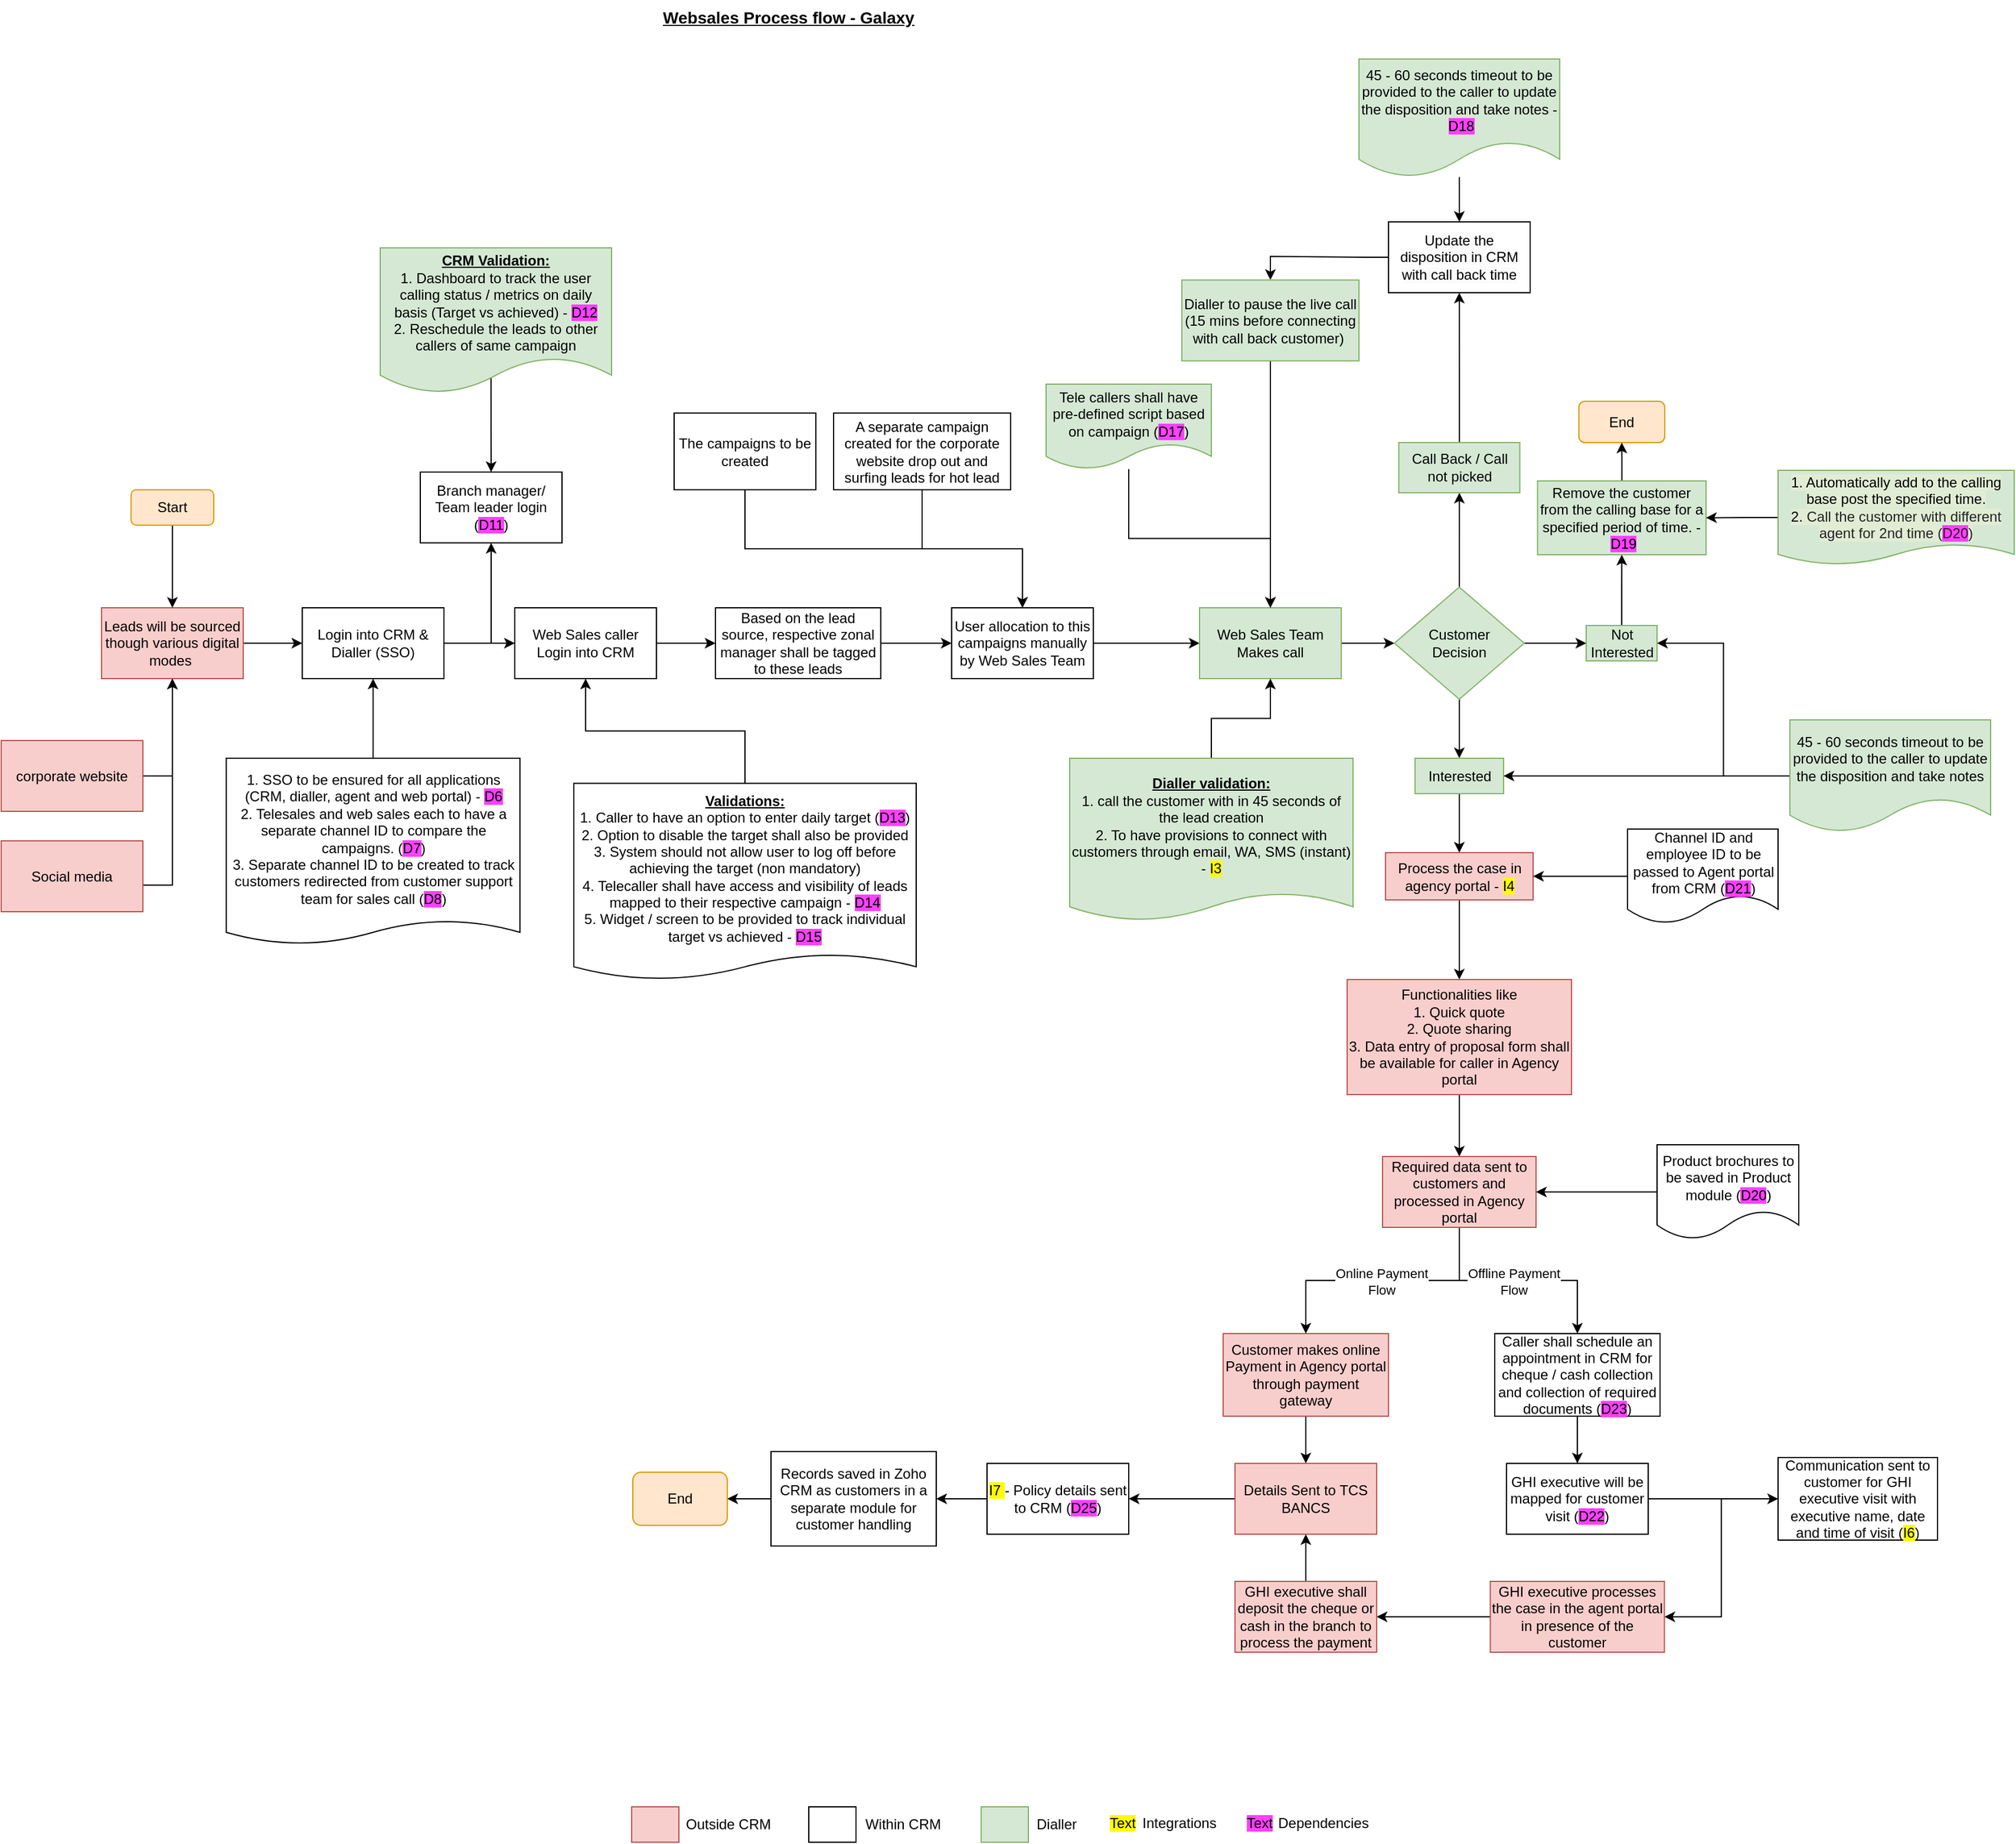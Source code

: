 <mxfile version="24.6.4" type="github">
  <diagram name="Page-1" id="cPXebE8d43cmAomiVw6z">
    <mxGraphModel dx="3364" dy="1511" grid="1" gridSize="10" guides="1" tooltips="1" connect="1" arrows="1" fold="1" page="1" pageScale="1" pageWidth="1169" pageHeight="827" background="#ffffff" math="0" shadow="0">
      <root>
        <mxCell id="0" />
        <mxCell id="1" parent="0" />
        <mxCell id="DHG3hZiEQoI8j79bsbjd-3" style="edgeStyle=orthogonalEdgeStyle;rounded=0;orthogonalLoop=1;jettySize=auto;html=1;" parent="1" source="fGk7OGRNWrDz0cRM8d9a-1" target="DHG3hZiEQoI8j79bsbjd-1" edge="1">
          <mxGeometry relative="1" as="geometry" />
        </mxCell>
        <mxCell id="fGk7OGRNWrDz0cRM8d9a-1" value="Leads will be sourced though various digital modes&amp;nbsp;" style="rounded=0;whiteSpace=wrap;html=1;fillColor=#f8cecc;strokeColor=#b85450;" parent="1" vertex="1">
          <mxGeometry x="-2160" y="115" width="120" height="60" as="geometry" />
        </mxCell>
        <mxCell id="DHG3hZiEQoI8j79bsbjd-53" style="edgeStyle=orthogonalEdgeStyle;rounded=0;orthogonalLoop=1;jettySize=auto;html=1;entryX=0.5;entryY=1;entryDx=0;entryDy=0;" parent="1" source="fGk7OGRNWrDz0cRM8d9a-2" target="fGk7OGRNWrDz0cRM8d9a-1" edge="1">
          <mxGeometry relative="1" as="geometry">
            <Array as="points">
              <mxPoint x="-2100" y="350" />
            </Array>
          </mxGeometry>
        </mxCell>
        <mxCell id="fGk7OGRNWrDz0cRM8d9a-2" value="Social media" style="rounded=0;whiteSpace=wrap;html=1;fillColor=#f8cecc;strokeColor=#b85450;" parent="1" vertex="1">
          <mxGeometry x="-2245" y="312.5" width="120" height="60" as="geometry" />
        </mxCell>
        <mxCell id="DHG3hZiEQoI8j79bsbjd-56" style="edgeStyle=orthogonalEdgeStyle;rounded=0;orthogonalLoop=1;jettySize=auto;html=1;entryX=0.5;entryY=1;entryDx=0;entryDy=0;exitX=1;exitY=0.5;exitDx=0;exitDy=0;" parent="1" source="fGk7OGRNWrDz0cRM8d9a-3" target="fGk7OGRNWrDz0cRM8d9a-1" edge="1">
          <mxGeometry relative="1" as="geometry" />
        </mxCell>
        <mxCell id="fGk7OGRNWrDz0cRM8d9a-3" value="corporate website" style="rounded=0;whiteSpace=wrap;html=1;fillColor=#f8cecc;strokeColor=#b85450;" parent="1" vertex="1">
          <mxGeometry x="-2245" y="227.5" width="120" height="60" as="geometry" />
        </mxCell>
        <mxCell id="DHG3hZiEQoI8j79bsbjd-21" style="edgeStyle=orthogonalEdgeStyle;rounded=0;orthogonalLoop=1;jettySize=auto;html=1;entryX=0.5;entryY=0;entryDx=0;entryDy=0;exitX=0.5;exitY=1;exitDx=0;exitDy=0;" parent="1" source="fGk7OGRNWrDz0cRM8d9a-13" target="fGk7OGRNWrDz0cRM8d9a-16" edge="1">
          <mxGeometry relative="1" as="geometry" />
        </mxCell>
        <mxCell id="fGk7OGRNWrDz0cRM8d9a-13" value="The campaigns to be created" style="rounded=0;whiteSpace=wrap;html=1;" parent="1" vertex="1">
          <mxGeometry x="-1675" y="-50" width="120" height="65" as="geometry" />
        </mxCell>
        <mxCell id="fGk7OGRNWrDz0cRM8d9a-32" style="edgeStyle=orthogonalEdgeStyle;rounded=0;orthogonalLoop=1;jettySize=auto;html=1;" parent="1" source="fGk7OGRNWrDz0cRM8d9a-16" target="fGk7OGRNWrDz0cRM8d9a-43" edge="1">
          <mxGeometry relative="1" as="geometry">
            <mxPoint x="-1270" y="145" as="targetPoint" />
          </mxGeometry>
        </mxCell>
        <mxCell id="fGk7OGRNWrDz0cRM8d9a-16" value="User allocation to this campaigns&amp;nbsp;manually by Web Sales Team" style="rounded=0;whiteSpace=wrap;html=1;" parent="1" vertex="1">
          <mxGeometry x="-1440" y="115" width="120" height="60" as="geometry" />
        </mxCell>
        <mxCell id="DHG3hZiEQoI8j79bsbjd-22" style="edgeStyle=orthogonalEdgeStyle;rounded=0;orthogonalLoop=1;jettySize=auto;html=1;entryX=0.5;entryY=0;entryDx=0;entryDy=0;" parent="1" source="fGk7OGRNWrDz0cRM8d9a-19" target="fGk7OGRNWrDz0cRM8d9a-16" edge="1">
          <mxGeometry relative="1" as="geometry" />
        </mxCell>
        <mxCell id="fGk7OGRNWrDz0cRM8d9a-19" value="A separate campaign created for the corporate website drop out and surfing leads for hot lead" style="rounded=0;whiteSpace=wrap;html=1;" parent="1" vertex="1">
          <mxGeometry x="-1540" y="-50" width="150" height="65" as="geometry" />
        </mxCell>
        <mxCell id="DHG3hZiEQoI8j79bsbjd-23" style="edgeStyle=orthogonalEdgeStyle;rounded=0;orthogonalLoop=1;jettySize=auto;html=1;entryX=0;entryY=0.5;entryDx=0;entryDy=0;" parent="1" source="fGk7OGRNWrDz0cRM8d9a-22" target="fGk7OGRNWrDz0cRM8d9a-16" edge="1">
          <mxGeometry relative="1" as="geometry" />
        </mxCell>
        <mxCell id="fGk7OGRNWrDz0cRM8d9a-22" value="&lt;span style=&quot;text-align: left;&quot;&gt;Based on the lead source, respective zonal manager shall be tagged to these leads&lt;/span&gt;" style="rounded=0;whiteSpace=wrap;html=1;" parent="1" vertex="1">
          <mxGeometry x="-1640" y="115" width="140" height="60" as="geometry" />
        </mxCell>
        <mxCell id="DHG3hZiEQoI8j79bsbjd-27" style="edgeStyle=orthogonalEdgeStyle;rounded=0;orthogonalLoop=1;jettySize=auto;html=1;entryX=0.5;entryY=1;entryDx=0;entryDy=0;" parent="1" source="fGk7OGRNWrDz0cRM8d9a-27" target="DHG3hZiEQoI8j79bsbjd-1" edge="1">
          <mxGeometry relative="1" as="geometry">
            <mxPoint x="-1930" y="200" as="targetPoint" />
          </mxGeometry>
        </mxCell>
        <mxCell id="fGk7OGRNWrDz0cRM8d9a-27" value="1. SSO to be ensured for all applications (CRM, dialler, agent and web portal) -&amp;nbsp;&lt;span style=&quot;background-color: rgb(255, 64, 255);&quot;&gt;D6&lt;/span&gt;&lt;div&gt;2. Telesales and web sales each to have a separate channel ID to compare the campaigns. (&lt;span style=&quot;background-color: rgb(255, 64, 255);&quot;&gt;D7&lt;/span&gt;)&lt;div&gt;3&lt;span style=&quot;background-color: initial;&quot;&gt;. Separate channel ID to be created to track customers redirected from customer support team for sales call (&lt;/span&gt;&lt;span style=&quot;background-color: rgb(255, 64, 255);&quot;&gt;D8&lt;/span&gt;&lt;span style=&quot;background-color: initial;&quot;&gt;)&lt;/span&gt;&lt;/div&gt;&lt;/div&gt;" style="shape=document;whiteSpace=wrap;html=1;boundedLbl=1;size=0.127;" parent="1" vertex="1">
          <mxGeometry x="-2054.37" y="242.5" width="248.75" height="157.5" as="geometry" />
        </mxCell>
        <mxCell id="fGk7OGRNWrDz0cRM8d9a-52" style="edgeStyle=orthogonalEdgeStyle;rounded=0;orthogonalLoop=1;jettySize=auto;html=1;" parent="1" source="fGk7OGRNWrDz0cRM8d9a-43" target="fGk7OGRNWrDz0cRM8d9a-47" edge="1">
          <mxGeometry relative="1" as="geometry" />
        </mxCell>
        <mxCell id="fGk7OGRNWrDz0cRM8d9a-43" value="Web Sales Team Makes call" style="rounded=0;whiteSpace=wrap;html=1;fillColor=#d5e8d4;strokeColor=#82b366;" parent="1" vertex="1">
          <mxGeometry x="-1230" y="115" width="120" height="60" as="geometry" />
        </mxCell>
        <mxCell id="fGk7OGRNWrDz0cRM8d9a-67" style="edgeStyle=orthogonalEdgeStyle;rounded=0;orthogonalLoop=1;jettySize=auto;html=1;entryX=0.5;entryY=0;entryDx=0;entryDy=0;" parent="1" source="fGk7OGRNWrDz0cRM8d9a-47" target="fGk7OGRNWrDz0cRM8d9a-66" edge="1">
          <mxGeometry relative="1" as="geometry" />
        </mxCell>
        <mxCell id="fGk7OGRNWrDz0cRM8d9a-69" style="edgeStyle=orthogonalEdgeStyle;rounded=0;orthogonalLoop=1;jettySize=auto;html=1;" parent="1" source="fGk7OGRNWrDz0cRM8d9a-47" target="fGk7OGRNWrDz0cRM8d9a-49" edge="1">
          <mxGeometry relative="1" as="geometry" />
        </mxCell>
        <mxCell id="fGk7OGRNWrDz0cRM8d9a-70" style="edgeStyle=orthogonalEdgeStyle;rounded=0;orthogonalLoop=1;jettySize=auto;html=1;" parent="1" source="fGk7OGRNWrDz0cRM8d9a-47" target="fGk7OGRNWrDz0cRM8d9a-48" edge="1">
          <mxGeometry relative="1" as="geometry" />
        </mxCell>
        <mxCell id="fGk7OGRNWrDz0cRM8d9a-47" value="Customer&lt;div&gt;Decision&lt;/div&gt;" style="rhombus;whiteSpace=wrap;html=1;fillColor=#d5e8d4;strokeColor=#82b366;" parent="1" vertex="1">
          <mxGeometry x="-1065" y="97.5" width="110" height="95" as="geometry" />
        </mxCell>
        <mxCell id="fGk7OGRNWrDz0cRM8d9a-142" style="edgeStyle=orthogonalEdgeStyle;rounded=0;orthogonalLoop=1;jettySize=auto;html=1;" parent="1" source="fGk7OGRNWrDz0cRM8d9a-48" target="fGk7OGRNWrDz0cRM8d9a-141" edge="1">
          <mxGeometry relative="1" as="geometry" />
        </mxCell>
        <mxCell id="fGk7OGRNWrDz0cRM8d9a-48" value="Call Back / Call not picked" style="rounded=0;whiteSpace=wrap;html=1;fillColor=#d5e8d4;strokeColor=#82b366;" parent="1" vertex="1">
          <mxGeometry x="-1061.25" y="-25" width="102.5" height="42.5" as="geometry" />
        </mxCell>
        <mxCell id="fGk7OGRNWrDz0cRM8d9a-116" style="edgeStyle=orthogonalEdgeStyle;rounded=0;orthogonalLoop=1;jettySize=auto;html=1;entryX=0.5;entryY=1;entryDx=0;entryDy=0;" parent="1" source="fGk7OGRNWrDz0cRM8d9a-49" target="fGk7OGRNWrDz0cRM8d9a-113" edge="1">
          <mxGeometry relative="1" as="geometry" />
        </mxCell>
        <mxCell id="fGk7OGRNWrDz0cRM8d9a-49" value="Not Interested" style="rounded=0;whiteSpace=wrap;html=1;fillColor=#d5e8d4;strokeColor=#82b366;" parent="1" vertex="1">
          <mxGeometry x="-902.5" y="130" width="60" height="30" as="geometry" />
        </mxCell>
        <mxCell id="PIpMBF-xfvnBNTtfXeh2-1" style="edgeStyle=orthogonalEdgeStyle;rounded=0;orthogonalLoop=1;jettySize=auto;html=1;exitX=0.5;exitY=1;exitDx=0;exitDy=0;" edge="1" parent="1" source="fGk7OGRNWrDz0cRM8d9a-50" target="fGk7OGRNWrDz0cRM8d9a-1">
          <mxGeometry relative="1" as="geometry" />
        </mxCell>
        <mxCell id="fGk7OGRNWrDz0cRM8d9a-50" value="Start" style="rounded=1;whiteSpace=wrap;html=1;fillColor=#ffe6cc;strokeColor=#d79b00;" parent="1" vertex="1">
          <mxGeometry x="-2135" y="15" width="70" height="30" as="geometry" />
        </mxCell>
        <mxCell id="fGk7OGRNWrDz0cRM8d9a-92" style="edgeStyle=orthogonalEdgeStyle;rounded=0;orthogonalLoop=1;jettySize=auto;html=1;entryX=0.5;entryY=0;entryDx=0;entryDy=0;" parent="1" source="fGk7OGRNWrDz0cRM8d9a-66" target="fGk7OGRNWrDz0cRM8d9a-91" edge="1">
          <mxGeometry relative="1" as="geometry">
            <mxPoint x="-1040" y="300" as="targetPoint" />
          </mxGeometry>
        </mxCell>
        <mxCell id="fGk7OGRNWrDz0cRM8d9a-66" value="Inte&lt;span style=&quot;background-color: initial;&quot;&gt;rested&lt;/span&gt;" style="rounded=0;whiteSpace=wrap;html=1;fillColor=#d5e8d4;strokeColor=#82b366;" parent="1" vertex="1">
          <mxGeometry x="-1047.5" y="242.5" width="75" height="30" as="geometry" />
        </mxCell>
        <mxCell id="fGk7OGRNWrDz0cRM8d9a-148" style="edgeStyle=orthogonalEdgeStyle;rounded=0;orthogonalLoop=1;jettySize=auto;html=1;" parent="1" source="fGk7OGRNWrDz0cRM8d9a-89" target="fGk7OGRNWrDz0cRM8d9a-43" edge="1">
          <mxGeometry relative="1" as="geometry" />
        </mxCell>
        <mxCell id="fGk7OGRNWrDz0cRM8d9a-89" value="&lt;u&gt;&lt;b&gt;Dialler validation:&lt;/b&gt;&lt;/u&gt;&lt;div&gt;1. call the customer with in 45 seconds of the lead creation&lt;/div&gt;&lt;div&gt;&lt;div&gt;2. To have provisions to connect with customers through email, WA, SMS (instant) -&amp;nbsp;&lt;span style=&quot;background-color: rgb(255, 251, 0);&quot;&gt;I3&lt;/span&gt;&lt;/div&gt;&lt;/div&gt;" style="shape=document;whiteSpace=wrap;html=1;boundedLbl=1;fillColor=#d5e8d4;strokeColor=#82b366;size=0.169;" parent="1" vertex="1">
          <mxGeometry x="-1340" y="242.5" width="240" height="137.5" as="geometry" />
        </mxCell>
        <mxCell id="fGk7OGRNWrDz0cRM8d9a-94" style="edgeStyle=orthogonalEdgeStyle;rounded=0;orthogonalLoop=1;jettySize=auto;html=1;" parent="1" source="fGk7OGRNWrDz0cRM8d9a-91" target="fGk7OGRNWrDz0cRM8d9a-93" edge="1">
          <mxGeometry relative="1" as="geometry" />
        </mxCell>
        <mxCell id="fGk7OGRNWrDz0cRM8d9a-91" value="Process the case in agency portal -&amp;nbsp;&lt;span style=&quot;background-color: rgb(255, 251, 0);&quot;&gt;I4&lt;/span&gt;" style="whiteSpace=wrap;html=1;fillColor=#f8cecc;strokeColor=#b85450;" parent="1" vertex="1">
          <mxGeometry x="-1072.5" y="322.5" width="125" height="40" as="geometry" />
        </mxCell>
        <mxCell id="fGk7OGRNWrDz0cRM8d9a-119" style="edgeStyle=orthogonalEdgeStyle;rounded=0;orthogonalLoop=1;jettySize=auto;html=1;entryX=0.5;entryY=0;entryDx=0;entryDy=0;" parent="1" source="fGk7OGRNWrDz0cRM8d9a-93" target="fGk7OGRNWrDz0cRM8d9a-100" edge="1">
          <mxGeometry relative="1" as="geometry" />
        </mxCell>
        <mxCell id="fGk7OGRNWrDz0cRM8d9a-93" value="Functionalities like&lt;div&gt;1. Quick quote&lt;/div&gt;&lt;div&gt;2. Quote sharing&lt;/div&gt;&lt;div&gt;3. Data entry of proposal form shall be available for caller in Agency portal&lt;/div&gt;" style="rounded=0;whiteSpace=wrap;html=1;fillColor=#f8cecc;strokeColor=#b85450;" parent="1" vertex="1">
          <mxGeometry x="-1105" y="430" width="190" height="97.5" as="geometry" />
        </mxCell>
        <mxCell id="fGk7OGRNWrDz0cRM8d9a-137" style="edgeStyle=orthogonalEdgeStyle;rounded=0;orthogonalLoop=1;jettySize=auto;html=1;entryX=0.5;entryY=0;entryDx=0;entryDy=0;" parent="1" source="fGk7OGRNWrDz0cRM8d9a-95" target="fGk7OGRNWrDz0cRM8d9a-96" edge="1">
          <mxGeometry relative="1" as="geometry" />
        </mxCell>
        <mxCell id="fGk7OGRNWrDz0cRM8d9a-95" value="Customer makes online Payment in Agency portal through payment gateway" style="whiteSpace=wrap;html=1;fillColor=#f8cecc;strokeColor=#b85450;" parent="1" vertex="1">
          <mxGeometry x="-1210" y="730" width="140" height="70" as="geometry" />
        </mxCell>
        <mxCell id="fGk7OGRNWrDz0cRM8d9a-138" style="edgeStyle=orthogonalEdgeStyle;rounded=0;orthogonalLoop=1;jettySize=auto;html=1;" parent="1" source="fGk7OGRNWrDz0cRM8d9a-96" target="fGk7OGRNWrDz0cRM8d9a-97" edge="1">
          <mxGeometry relative="1" as="geometry" />
        </mxCell>
        <mxCell id="fGk7OGRNWrDz0cRM8d9a-96" value="Details Sent to TCS BANCS" style="whiteSpace=wrap;html=1;fillColor=#f8cecc;strokeColor=#b85450;" parent="1" vertex="1">
          <mxGeometry x="-1200" y="840" width="120" height="60" as="geometry" />
        </mxCell>
        <mxCell id="fGk7OGRNWrDz0cRM8d9a-139" style="edgeStyle=orthogonalEdgeStyle;rounded=0;orthogonalLoop=1;jettySize=auto;html=1;entryX=1;entryY=0.5;entryDx=0;entryDy=0;" parent="1" source="fGk7OGRNWrDz0cRM8d9a-97" target="fGk7OGRNWrDz0cRM8d9a-98" edge="1">
          <mxGeometry relative="1" as="geometry" />
        </mxCell>
        <mxCell id="fGk7OGRNWrDz0cRM8d9a-97" value="&lt;span style=&quot;background-color: rgb(255, 251, 0);&quot;&gt;I7&amp;nbsp;&lt;/span&gt;- Policy details sent to CRM (&lt;span style=&quot;background-color: rgb(255, 64, 255);&quot;&gt;D25&lt;/span&gt;)" style="whiteSpace=wrap;html=1;" parent="1" vertex="1">
          <mxGeometry x="-1410" y="840" width="120" height="60" as="geometry" />
        </mxCell>
        <mxCell id="fGk7OGRNWrDz0cRM8d9a-140" style="edgeStyle=orthogonalEdgeStyle;rounded=0;orthogonalLoop=1;jettySize=auto;html=1;" parent="1" source="fGk7OGRNWrDz0cRM8d9a-98" target="fGk7OGRNWrDz0cRM8d9a-99" edge="1">
          <mxGeometry relative="1" as="geometry" />
        </mxCell>
        <mxCell id="fGk7OGRNWrDz0cRM8d9a-98" value="Records saved in Zoho CRM as customers in a separate module for customer handling" style="whiteSpace=wrap;html=1;" parent="1" vertex="1">
          <mxGeometry x="-1593" y="830" width="140" height="80" as="geometry" />
        </mxCell>
        <mxCell id="fGk7OGRNWrDz0cRM8d9a-99" value="End" style="rounded=1;whiteSpace=wrap;html=1;fillColor=#ffe6cc;strokeColor=#d79b00;" parent="1" vertex="1">
          <mxGeometry x="-1710" y="847.5" width="80" height="45" as="geometry" />
        </mxCell>
        <mxCell id="fGk7OGRNWrDz0cRM8d9a-128" style="edgeStyle=orthogonalEdgeStyle;rounded=0;orthogonalLoop=1;jettySize=auto;html=1;" parent="1" source="fGk7OGRNWrDz0cRM8d9a-100" target="fGk7OGRNWrDz0cRM8d9a-95" edge="1">
          <mxGeometry relative="1" as="geometry" />
        </mxCell>
        <mxCell id="DHG3hZiEQoI8j79bsbjd-5" value="Online Payment&lt;div&gt;Flow&lt;/div&gt;" style="edgeLabel;html=1;align=center;verticalAlign=middle;resizable=0;points=[];" parent="fGk7OGRNWrDz0cRM8d9a-128" vertex="1" connectable="0">
          <mxGeometry x="0.01" y="1" relative="1" as="geometry">
            <mxPoint as="offset" />
          </mxGeometry>
        </mxCell>
        <mxCell id="fGk7OGRNWrDz0cRM8d9a-129" style="edgeStyle=orthogonalEdgeStyle;rounded=0;orthogonalLoop=1;jettySize=auto;html=1;entryX=0.5;entryY=0;entryDx=0;entryDy=0;" parent="1" source="fGk7OGRNWrDz0cRM8d9a-100" target="fGk7OGRNWrDz0cRM8d9a-101" edge="1">
          <mxGeometry relative="1" as="geometry" />
        </mxCell>
        <mxCell id="DHG3hZiEQoI8j79bsbjd-6" value="Offline Payment&lt;div&gt;Flow&lt;/div&gt;" style="edgeLabel;html=1;align=center;verticalAlign=middle;resizable=0;points=[];" parent="fGk7OGRNWrDz0cRM8d9a-129" vertex="1" connectable="0">
          <mxGeometry x="-0.046" y="-1" relative="1" as="geometry">
            <mxPoint as="offset" />
          </mxGeometry>
        </mxCell>
        <mxCell id="fGk7OGRNWrDz0cRM8d9a-100" value="Required data sent to customers and processed in Agency portal" style="rounded=0;whiteSpace=wrap;html=1;fillColor=#f8cecc;strokeColor=#b85450;" parent="1" vertex="1">
          <mxGeometry x="-1075" y="580" width="130" height="60" as="geometry" />
        </mxCell>
        <mxCell id="fGk7OGRNWrDz0cRM8d9a-132" value="" style="edgeStyle=orthogonalEdgeStyle;rounded=0;orthogonalLoop=1;jettySize=auto;html=1;" parent="1" source="fGk7OGRNWrDz0cRM8d9a-101" target="fGk7OGRNWrDz0cRM8d9a-102" edge="1">
          <mxGeometry relative="1" as="geometry" />
        </mxCell>
        <mxCell id="fGk7OGRNWrDz0cRM8d9a-101" value="Caller shall schedule an appointment in CRM for cheque / cash collection and collection of required documents (&lt;span style=&quot;background-color: rgb(255, 64, 255);&quot;&gt;D23&lt;/span&gt;)" style="whiteSpace=wrap;html=1;" parent="1" vertex="1">
          <mxGeometry x="-980" y="730" width="140" height="70" as="geometry" />
        </mxCell>
        <mxCell id="fGk7OGRNWrDz0cRM8d9a-133" style="edgeStyle=orthogonalEdgeStyle;rounded=0;orthogonalLoop=1;jettySize=auto;html=1;" parent="1" source="fGk7OGRNWrDz0cRM8d9a-102" target="fGk7OGRNWrDz0cRM8d9a-103" edge="1">
          <mxGeometry relative="1" as="geometry" />
        </mxCell>
        <mxCell id="fGk7OGRNWrDz0cRM8d9a-102" value="GHI executive will be mapped for customer visit (&lt;span style=&quot;background-color: rgb(255, 64, 255);&quot;&gt;D22&lt;/span&gt;)" style="rounded=0;whiteSpace=wrap;html=1;" parent="1" vertex="1">
          <mxGeometry x="-970" y="840" width="120" height="60" as="geometry" />
        </mxCell>
        <mxCell id="fGk7OGRNWrDz0cRM8d9a-134" style="edgeStyle=orthogonalEdgeStyle;rounded=0;orthogonalLoop=1;jettySize=auto;html=1;entryX=1;entryY=0.5;entryDx=0;entryDy=0;" parent="1" source="fGk7OGRNWrDz0cRM8d9a-103" target="fGk7OGRNWrDz0cRM8d9a-104" edge="1">
          <mxGeometry relative="1" as="geometry" />
        </mxCell>
        <mxCell id="fGk7OGRNWrDz0cRM8d9a-103" value="Communication sent to customer for GHI executive visit with executive name, date and time of visit (&lt;span style=&quot;background-color: rgb(255, 251, 0);&quot;&gt;I6&lt;/span&gt;)" style="rounded=0;whiteSpace=wrap;html=1;" parent="1" vertex="1">
          <mxGeometry x="-740" y="835" width="135" height="70" as="geometry" />
        </mxCell>
        <mxCell id="fGk7OGRNWrDz0cRM8d9a-135" style="edgeStyle=orthogonalEdgeStyle;rounded=0;orthogonalLoop=1;jettySize=auto;html=1;" parent="1" source="fGk7OGRNWrDz0cRM8d9a-104" target="fGk7OGRNWrDz0cRM8d9a-105" edge="1">
          <mxGeometry relative="1" as="geometry" />
        </mxCell>
        <mxCell id="fGk7OGRNWrDz0cRM8d9a-104" value="GHI executive processes the case in the agent portal in presence of the customer" style="rounded=0;whiteSpace=wrap;html=1;fillColor=#f8cecc;strokeColor=#b85450;" parent="1" vertex="1">
          <mxGeometry x="-983.75" y="940" width="147.5" height="60" as="geometry" />
        </mxCell>
        <mxCell id="fGk7OGRNWrDz0cRM8d9a-136" style="edgeStyle=orthogonalEdgeStyle;rounded=0;orthogonalLoop=1;jettySize=auto;html=1;entryX=0.5;entryY=1;entryDx=0;entryDy=0;" parent="1" source="fGk7OGRNWrDz0cRM8d9a-105" target="fGk7OGRNWrDz0cRM8d9a-96" edge="1">
          <mxGeometry relative="1" as="geometry" />
        </mxCell>
        <mxCell id="fGk7OGRNWrDz0cRM8d9a-105" value="GHI executive shall deposit the cheque or cash in the branch to process the payment" style="rounded=0;whiteSpace=wrap;html=1;fillColor=#f8cecc;strokeColor=#b85450;" parent="1" vertex="1">
          <mxGeometry x="-1200" y="940" width="120" height="60" as="geometry" />
        </mxCell>
        <mxCell id="fGk7OGRNWrDz0cRM8d9a-107" style="edgeStyle=orthogonalEdgeStyle;rounded=0;orthogonalLoop=1;jettySize=auto;html=1;" parent="1" source="fGk7OGRNWrDz0cRM8d9a-106" target="fGk7OGRNWrDz0cRM8d9a-91" edge="1">
          <mxGeometry relative="1" as="geometry" />
        </mxCell>
        <mxCell id="fGk7OGRNWrDz0cRM8d9a-106" value="Channel ID and employee ID to be passed to Agent portal from CRM (&lt;span style=&quot;background-color: rgb(255, 64, 255);&quot;&gt;D21&lt;/span&gt;)" style="shape=document;whiteSpace=wrap;html=1;boundedLbl=1;" parent="1" vertex="1">
          <mxGeometry x="-867.5" y="302.5" width="127.5" height="80" as="geometry" />
        </mxCell>
        <mxCell id="fGk7OGRNWrDz0cRM8d9a-111" style="edgeStyle=orthogonalEdgeStyle;rounded=0;orthogonalLoop=1;jettySize=auto;html=1;entryX=1;entryY=0.5;entryDx=0;entryDy=0;" parent="1" source="fGk7OGRNWrDz0cRM8d9a-110" target="fGk7OGRNWrDz0cRM8d9a-66" edge="1">
          <mxGeometry relative="1" as="geometry" />
        </mxCell>
        <mxCell id="fGk7OGRNWrDz0cRM8d9a-149" style="edgeStyle=orthogonalEdgeStyle;rounded=0;orthogonalLoop=1;jettySize=auto;html=1;entryX=1;entryY=0.5;entryDx=0;entryDy=0;" parent="1" source="fGk7OGRNWrDz0cRM8d9a-110" target="fGk7OGRNWrDz0cRM8d9a-49" edge="1">
          <mxGeometry relative="1" as="geometry" />
        </mxCell>
        <mxCell id="fGk7OGRNWrDz0cRM8d9a-110" value="45 - 60 seconds timeout to be provided to the caller to update the disposition and take notes" style="shape=document;whiteSpace=wrap;html=1;boundedLbl=1;fillColor=#d5e8d4;strokeColor=#82b366;" parent="1" vertex="1">
          <mxGeometry x="-730" y="210" width="170" height="95" as="geometry" />
        </mxCell>
        <mxCell id="fGk7OGRNWrDz0cRM8d9a-117" style="edgeStyle=orthogonalEdgeStyle;rounded=0;orthogonalLoop=1;jettySize=auto;html=1;entryX=0.5;entryY=1;entryDx=0;entryDy=0;" parent="1" source="fGk7OGRNWrDz0cRM8d9a-113" target="fGk7OGRNWrDz0cRM8d9a-115" edge="1">
          <mxGeometry relative="1" as="geometry" />
        </mxCell>
        <mxCell id="fGk7OGRNWrDz0cRM8d9a-113" value="Remove the customer from the calling base for a specified period of time. -&amp;nbsp;&lt;span style=&quot;background-color: rgb(255, 64, 255);&quot;&gt;D19&lt;/span&gt;" style="rounded=0;whiteSpace=wrap;html=1;fillColor=#d5e8d4;strokeColor=#82b366;" parent="1" vertex="1">
          <mxGeometry x="-943.75" y="7.5" width="142.75" height="62.5" as="geometry" />
        </mxCell>
        <mxCell id="fGk7OGRNWrDz0cRM8d9a-118" style="edgeStyle=orthogonalEdgeStyle;rounded=0;orthogonalLoop=1;jettySize=auto;html=1;" parent="1" source="fGk7OGRNWrDz0cRM8d9a-114" target="fGk7OGRNWrDz0cRM8d9a-113" edge="1">
          <mxGeometry relative="1" as="geometry" />
        </mxCell>
        <mxCell id="fGk7OGRNWrDz0cRM8d9a-114" value="&lt;span style=&quot;background-color: rgb(224, 237, 212);&quot;&gt;1. Automatically add to the calling base post the specified time.&lt;/span&gt;&lt;div&gt;&lt;span style=&quot;background-color: rgb(224, 237, 212);&quot;&gt;2.&amp;nbsp;&lt;/span&gt;&lt;span style=&quot;background-color: rgb(224, 237, 212); font-family: inherit; caret-color: rgb(34, 34, 34); color: rgb(34, 34, 34); letter-spacing: 0.01px; text-align: left;&quot;&gt;Call the customer with different agent for 2nd time (&lt;/span&gt;&lt;span style=&quot;font-family: inherit; caret-color: rgb(34, 34, 34); color: rgb(34, 34, 34); letter-spacing: 0.01px; text-align: left; background-color: rgb(255, 64, 255);&quot;&gt;D20&lt;/span&gt;&lt;span style=&quot;background-color: rgb(224, 237, 212); font-family: inherit; caret-color: rgb(34, 34, 34); color: rgb(34, 34, 34); letter-spacing: 0.01px; text-align: left;&quot;&gt;)&lt;/span&gt;&lt;/div&gt;" style="shape=document;whiteSpace=wrap;html=1;boundedLbl=1;size=0.219;fillColor=#d5e8d4;strokeColor=#82b366;" parent="1" vertex="1">
          <mxGeometry x="-740" y="-1.5" width="200" height="80" as="geometry" />
        </mxCell>
        <mxCell id="fGk7OGRNWrDz0cRM8d9a-115" value="End" style="rounded=1;whiteSpace=wrap;html=1;fillColor=#ffe6cc;strokeColor=#d79b00;" parent="1" vertex="1">
          <mxGeometry x="-908.75" y="-60" width="72.75" height="35" as="geometry" />
        </mxCell>
        <mxCell id="fGk7OGRNWrDz0cRM8d9a-125" style="edgeStyle=orthogonalEdgeStyle;rounded=0;orthogonalLoop=1;jettySize=auto;html=1;" parent="1" edge="1">
          <mxGeometry relative="1" as="geometry">
            <mxPoint x="-988.75" y="725" as="sourcePoint" />
          </mxGeometry>
        </mxCell>
        <mxCell id="DHG3hZiEQoI8j79bsbjd-51" style="edgeStyle=orthogonalEdgeStyle;rounded=0;orthogonalLoop=1;jettySize=auto;html=1;entryX=0.5;entryY=0;entryDx=0;entryDy=0;" parent="1" source="fGk7OGRNWrDz0cRM8d9a-141" target="fGk7OGRNWrDz0cRM8d9a-144" edge="1">
          <mxGeometry relative="1" as="geometry" />
        </mxCell>
        <mxCell id="fGk7OGRNWrDz0cRM8d9a-141" value="&lt;meta charset=&quot;utf-8&quot;&gt;&lt;span style=&quot;color: rgb(0, 0, 0); font-family: Helvetica; font-size: 12px; font-style: normal; font-variant-ligatures: normal; font-variant-caps: normal; font-weight: 400; letter-spacing: normal; orphans: 2; text-align: center; text-indent: 0px; text-transform: none; widows: 2; word-spacing: 0px; -webkit-text-stroke-width: 0px; white-space: normal; background-color: rgb(251, 251, 251); text-decoration-thickness: initial; text-decoration-style: initial; text-decoration-color: initial; display: inline !important; float: none;&quot;&gt;Update the disposition in CRM with call back time&lt;/span&gt;" style="rounded=0;whiteSpace=wrap;html=1;" parent="1" vertex="1">
          <mxGeometry x="-1070" y="-212" width="120" height="60" as="geometry" />
        </mxCell>
        <mxCell id="PIpMBF-xfvnBNTtfXeh2-5" style="edgeStyle=orthogonalEdgeStyle;rounded=0;orthogonalLoop=1;jettySize=auto;html=1;" edge="1" parent="1" source="fGk7OGRNWrDz0cRM8d9a-143" target="fGk7OGRNWrDz0cRM8d9a-141">
          <mxGeometry relative="1" as="geometry" />
        </mxCell>
        <mxCell id="fGk7OGRNWrDz0cRM8d9a-143" value="45 - 60 seconds timeout to be provided to the caller to update the disposition and take notes -&amp;nbsp;&lt;span style=&quot;background-color: rgb(255, 64, 255);&quot;&gt;D18&lt;/span&gt;" style="shape=document;whiteSpace=wrap;html=1;boundedLbl=1;fillColor=#d5e8d4;strokeColor=#82b366;" parent="1" vertex="1">
          <mxGeometry x="-1095" y="-350" width="170" height="100" as="geometry" />
        </mxCell>
        <mxCell id="fGk7OGRNWrDz0cRM8d9a-145" style="edgeStyle=orthogonalEdgeStyle;rounded=0;orthogonalLoop=1;jettySize=auto;html=1;" parent="1" source="fGk7OGRNWrDz0cRM8d9a-144" target="fGk7OGRNWrDz0cRM8d9a-43" edge="1">
          <mxGeometry relative="1" as="geometry" />
        </mxCell>
        <mxCell id="fGk7OGRNWrDz0cRM8d9a-144" value="Dialler to pause the live call (15 mins before connecting with call back customer)&amp;nbsp;" style="rounded=0;whiteSpace=wrap;html=1;fillColor=#d5e8d4;strokeColor=#82b366;" parent="1" vertex="1">
          <mxGeometry x="-1245" y="-162.75" width="150" height="68.5" as="geometry" />
        </mxCell>
        <mxCell id="DHG3hZiEQoI8j79bsbjd-24" style="edgeStyle=orthogonalEdgeStyle;rounded=0;orthogonalLoop=1;jettySize=auto;html=1;entryX=0;entryY=0.5;entryDx=0;entryDy=0;" parent="1" source="DHG3hZiEQoI8j79bsbjd-1" target="DHG3hZiEQoI8j79bsbjd-9" edge="1">
          <mxGeometry relative="1" as="geometry" />
        </mxCell>
        <mxCell id="DHG3hZiEQoI8j79bsbjd-40" style="edgeStyle=orthogonalEdgeStyle;rounded=0;orthogonalLoop=1;jettySize=auto;html=1;exitX=1;exitY=0.5;exitDx=0;exitDy=0;" parent="1" source="DHG3hZiEQoI8j79bsbjd-1" target="DHG3hZiEQoI8j79bsbjd-8" edge="1">
          <mxGeometry relative="1" as="geometry" />
        </mxCell>
        <mxCell id="DHG3hZiEQoI8j79bsbjd-1" value="Login into CRM &amp;amp; Dialler (SSO)" style="rounded=0;whiteSpace=wrap;html=1;" parent="1" vertex="1">
          <mxGeometry x="-1990" y="115" width="120" height="60" as="geometry" />
        </mxCell>
        <mxCell id="DHG3hZiEQoI8j79bsbjd-7" value="&lt;b&gt;&lt;u&gt;Validations:&lt;/u&gt;&lt;/b&gt;&lt;div&gt;1. Caller to have an option to enter daily target (&lt;span style=&quot;background-color: rgb(255, 64, 255);&quot;&gt;D13&lt;/span&gt;)&lt;div&gt;2. Option to disable the target shall also be provided&lt;/div&gt;&lt;div&gt;3. System should not allow user to log off before achieving the target (non mandatory)&lt;/div&gt;&lt;/div&gt;&lt;div&gt;4. Telecaller shall have access and visibility of leads mapped to their respective campaign -&amp;nbsp;&lt;span style=&quot;background-color: rgb(255, 64, 255);&quot;&gt;D14&lt;/span&gt;&lt;/div&gt;&lt;div&gt;5. Widget / screen to be provided to track individual target vs achieved -&amp;nbsp;&lt;span style=&quot;background-color: rgb(255, 64, 255);&quot;&gt;D15&lt;/span&gt;&lt;/div&gt;" style="shape=document;whiteSpace=wrap;html=1;boundedLbl=1;size=0.13;" parent="1" vertex="1">
          <mxGeometry x="-1760" y="263.75" width="290" height="166.25" as="geometry" />
        </mxCell>
        <mxCell id="DHG3hZiEQoI8j79bsbjd-8" value="Branch manager/ Team leader login (&lt;span style=&quot;background-color: rgb(255, 64, 255);&quot;&gt;D11&lt;/span&gt;)" style="rounded=0;whiteSpace=wrap;html=1;" parent="1" vertex="1">
          <mxGeometry x="-1890" width="120" height="60" as="geometry" />
        </mxCell>
        <mxCell id="DHG3hZiEQoI8j79bsbjd-32" style="edgeStyle=orthogonalEdgeStyle;rounded=0;orthogonalLoop=1;jettySize=auto;html=1;entryX=0;entryY=0.5;entryDx=0;entryDy=0;" parent="1" source="DHG3hZiEQoI8j79bsbjd-9" target="fGk7OGRNWrDz0cRM8d9a-22" edge="1">
          <mxGeometry relative="1" as="geometry" />
        </mxCell>
        <mxCell id="DHG3hZiEQoI8j79bsbjd-9" value="Web Sales caller Login into CRM" style="rounded=0;whiteSpace=wrap;html=1;" parent="1" vertex="1">
          <mxGeometry x="-1810" y="115" width="120" height="60" as="geometry" />
        </mxCell>
        <mxCell id="DHG3hZiEQoI8j79bsbjd-33" style="edgeStyle=orthogonalEdgeStyle;rounded=0;orthogonalLoop=1;jettySize=auto;html=1;entryX=0.5;entryY=1;entryDx=0;entryDy=0;" parent="1" source="DHG3hZiEQoI8j79bsbjd-7" target="DHG3hZiEQoI8j79bsbjd-9" edge="1">
          <mxGeometry relative="1" as="geometry">
            <mxPoint x="-1770" y="160" as="targetPoint" />
          </mxGeometry>
        </mxCell>
        <mxCell id="DHG3hZiEQoI8j79bsbjd-35" style="edgeStyle=orthogonalEdgeStyle;rounded=0;orthogonalLoop=1;jettySize=auto;html=1;entryX=0.5;entryY=0;entryDx=0;entryDy=0;exitX=0.479;exitY=0.885;exitDx=0;exitDy=0;exitPerimeter=0;" parent="1" source="DHG3hZiEQoI8j79bsbjd-34" target="DHG3hZiEQoI8j79bsbjd-8" edge="1">
          <mxGeometry relative="1" as="geometry" />
        </mxCell>
        <mxCell id="DHG3hZiEQoI8j79bsbjd-34" value="&lt;b&gt;&lt;u&gt;CRM Validation:&lt;/u&gt;&lt;/b&gt;&lt;div&gt;1. Dashboard to track the user calling status / metrics on daily basis (Target vs achieved) -&amp;nbsp;&lt;span style=&quot;background-color: rgb(255, 64, 255);&quot;&gt;D12&lt;/span&gt;&lt;div&gt;2. Reschedule the leads to other callers of same campaign&lt;/div&gt;&lt;/div&gt;" style="shape=document;whiteSpace=wrap;html=1;boundedLbl=1;size=0.244;fillColor=#d5e8d4;strokeColor=#82b366;" parent="1" vertex="1">
          <mxGeometry x="-1924" y="-190" width="196" height="123" as="geometry" />
        </mxCell>
        <mxCell id="DHG3hZiEQoI8j79bsbjd-64" style="edgeStyle=orthogonalEdgeStyle;rounded=0;orthogonalLoop=1;jettySize=auto;html=1;" parent="1" source="DHG3hZiEQoI8j79bsbjd-63" target="fGk7OGRNWrDz0cRM8d9a-100" edge="1">
          <mxGeometry relative="1" as="geometry" />
        </mxCell>
        <mxCell id="DHG3hZiEQoI8j79bsbjd-63" value="Product brochures to be saved in Product module (&lt;span style=&quot;background-color: rgb(255, 64, 255);&quot;&gt;D20&lt;/span&gt;)" style="shape=document;whiteSpace=wrap;html=1;boundedLbl=1;" parent="1" vertex="1">
          <mxGeometry x="-842.5" y="570" width="120" height="80" as="geometry" />
        </mxCell>
        <mxCell id="PIpMBF-xfvnBNTtfXeh2-4" style="edgeStyle=orthogonalEdgeStyle;rounded=0;orthogonalLoop=1;jettySize=auto;html=1;entryX=0.5;entryY=0;entryDx=0;entryDy=0;" edge="1" parent="1" source="PIpMBF-xfvnBNTtfXeh2-2" target="fGk7OGRNWrDz0cRM8d9a-43">
          <mxGeometry relative="1" as="geometry" />
        </mxCell>
        <mxCell id="PIpMBF-xfvnBNTtfXeh2-2" value="Tele callers shall have pre-defined script based on campaign (&lt;span style=&quot;background-color: rgb(255, 64, 255);&quot;&gt;D17&lt;/span&gt;)" style="shape=document;whiteSpace=wrap;html=1;boundedLbl=1;fillColor=#d5e8d4;strokeColor=#82b366;" vertex="1" parent="1">
          <mxGeometry x="-1360" y="-74.5" width="140" height="72" as="geometry" />
        </mxCell>
        <mxCell id="PIpMBF-xfvnBNTtfXeh2-6" value="" style="rounded=0;whiteSpace=wrap;html=1;fillColor=#f8cecc;strokeColor=#b85450;" vertex="1" parent="1">
          <mxGeometry x="-1711" y="1131" width="40" height="30" as="geometry" />
        </mxCell>
        <mxCell id="PIpMBF-xfvnBNTtfXeh2-7" value="Outside CRM" style="text;html=1;align=center;verticalAlign=middle;whiteSpace=wrap;rounded=0;" vertex="1" parent="1">
          <mxGeometry x="-1674" y="1131" width="90" height="30" as="geometry" />
        </mxCell>
        <mxCell id="PIpMBF-xfvnBNTtfXeh2-8" value="" style="rounded=0;whiteSpace=wrap;html=1;" vertex="1" parent="1">
          <mxGeometry x="-1561" y="1131" width="40" height="30" as="geometry" />
        </mxCell>
        <mxCell id="PIpMBF-xfvnBNTtfXeh2-9" value="Within CRM" style="text;html=1;align=center;verticalAlign=middle;whiteSpace=wrap;rounded=0;" vertex="1" parent="1">
          <mxGeometry x="-1526" y="1131" width="90" height="30" as="geometry" />
        </mxCell>
        <mxCell id="PIpMBF-xfvnBNTtfXeh2-10" value="" style="rounded=0;whiteSpace=wrap;html=1;fillColor=#d5e8d4;strokeColor=#82b366;" vertex="1" parent="1">
          <mxGeometry x="-1415" y="1131" width="40" height="30" as="geometry" />
        </mxCell>
        <mxCell id="PIpMBF-xfvnBNTtfXeh2-11" value="Dialler" style="text;html=1;align=center;verticalAlign=middle;whiteSpace=wrap;rounded=0;" vertex="1" parent="1">
          <mxGeometry x="-1396" y="1131" width="90" height="30" as="geometry" />
        </mxCell>
        <mxCell id="PIpMBF-xfvnBNTtfXeh2-12" value="&lt;span style=&quot;background-color: rgb(255, 251, 0);&quot;&gt;Text&lt;/span&gt;" style="text;html=1;align=center;verticalAlign=middle;whiteSpace=wrap;rounded=0;" vertex="1" parent="1">
          <mxGeometry x="-1325" y="1130" width="60" height="30" as="geometry" />
        </mxCell>
        <mxCell id="PIpMBF-xfvnBNTtfXeh2-13" value="Integrations" style="text;html=1;align=center;verticalAlign=middle;whiteSpace=wrap;rounded=0;" vertex="1" parent="1">
          <mxGeometry x="-1292" y="1130" width="90" height="30" as="geometry" />
        </mxCell>
        <mxCell id="PIpMBF-xfvnBNTtfXeh2-14" value="&lt;span style=&quot;background-color: rgb(255, 64, 255);&quot;&gt;Text&lt;/span&gt;" style="text;html=1;align=center;verticalAlign=middle;whiteSpace=wrap;rounded=0;" vertex="1" parent="1">
          <mxGeometry x="-1209" y="1130" width="60" height="30" as="geometry" />
        </mxCell>
        <mxCell id="PIpMBF-xfvnBNTtfXeh2-15" value="Dependencies" style="text;html=1;align=center;verticalAlign=middle;whiteSpace=wrap;rounded=0;" vertex="1" parent="1">
          <mxGeometry x="-1170" y="1130" width="90" height="30" as="geometry" />
        </mxCell>
        <mxCell id="PIpMBF-xfvnBNTtfXeh2-16" value="Websales Process flow - Galaxy" style="text;html=1;align=center;verticalAlign=middle;whiteSpace=wrap;rounded=0;fontSize=14;fontStyle=5" vertex="1" parent="1">
          <mxGeometry x="-1703" y="-400" width="250" height="30" as="geometry" />
        </mxCell>
      </root>
    </mxGraphModel>
  </diagram>
</mxfile>
